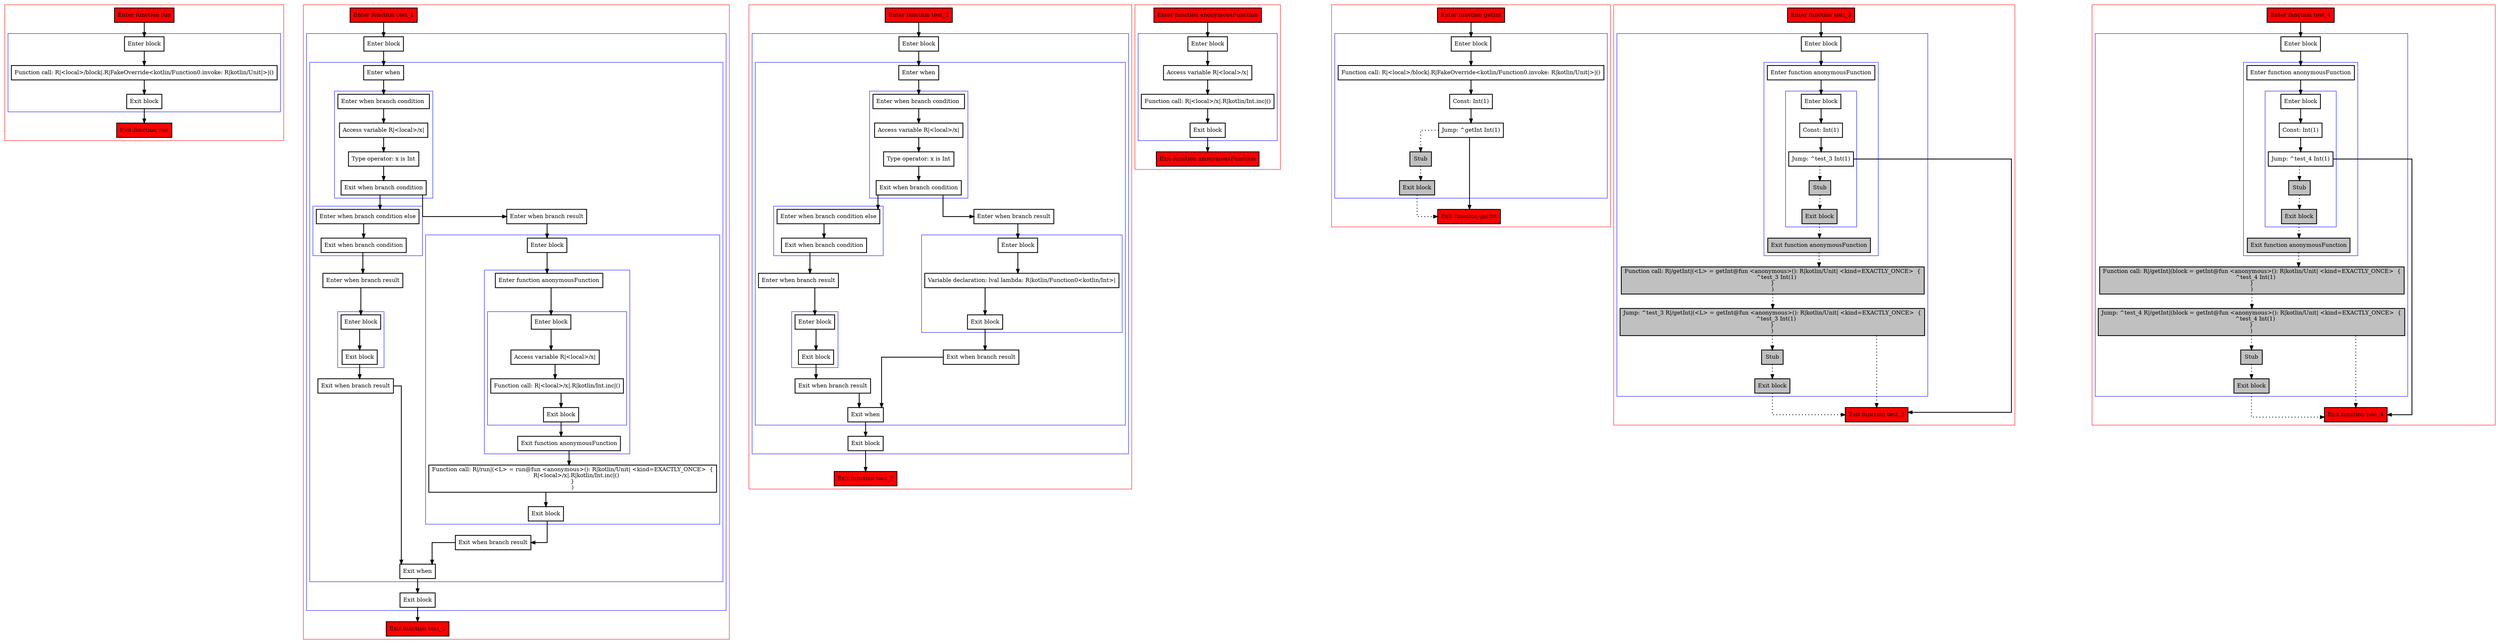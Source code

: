 digraph lambdas_kt {
  graph [splines=ortho nodesep=3]
  node [shape=box penwidth=2]
  edge [penwidth=2]

  subgraph cluster_0 {
    color=red
    0 [label="Enter function run" style="filled" fillcolor=red];
    subgraph cluster_1 {
      color=blue
      1 [label="Enter block"];
      2 [label="Function call: R|<local>/block|.R|FakeOverride<kotlin/Function0.invoke: R|kotlin/Unit|>|()"];
      3 [label="Exit block"];
    }
    4 [label="Exit function run" style="filled" fillcolor=red];
  }

  0 -> {1};
  1 -> {2};
  2 -> {3};
  3 -> {4};

  subgraph cluster_2 {
    color=red
    5 [label="Enter function test_1" style="filled" fillcolor=red];
    subgraph cluster_3 {
      color=blue
      6 [label="Enter block"];
      subgraph cluster_4 {
        color=blue
        7 [label="Enter when"];
        subgraph cluster_5 {
          color=blue
          8 [label="Enter when branch condition "];
          9 [label="Access variable R|<local>/x|"];
          10 [label="Type operator: x is Int"];
          11 [label="Exit when branch condition"];
        }
        subgraph cluster_6 {
          color=blue
          12 [label="Enter when branch condition else"];
          13 [label="Exit when branch condition"];
        }
        14 [label="Enter when branch result"];
        subgraph cluster_7 {
          color=blue
          15 [label="Enter block"];
          16 [label="Exit block"];
        }
        17 [label="Exit when branch result"];
        18 [label="Enter when branch result"];
        subgraph cluster_8 {
          color=blue
          19 [label="Enter block"];
          subgraph cluster_9 {
            color=blue
            20 [label="Enter function anonymousFunction"];
            subgraph cluster_10 {
              color=blue
              21 [label="Enter block"];
              22 [label="Access variable R|<local>/x|"];
              23 [label="Function call: R|<local>/x|.R|kotlin/Int.inc|()"];
              24 [label="Exit block"];
            }
            25 [label="Exit function anonymousFunction"];
          }
          26 [label="Function call: R|/run|(<L> = run@fun <anonymous>(): R|kotlin/Unit| <kind=EXACTLY_ONCE>  {
    R|<local>/x|.R|kotlin/Int.inc|()
}
)"];
          27 [label="Exit block"];
        }
        28 [label="Exit when branch result"];
        29 [label="Exit when"];
      }
      30 [label="Exit block"];
    }
    31 [label="Exit function test_1" style="filled" fillcolor=red];
  }

  5 -> {6};
  6 -> {7};
  7 -> {8};
  8 -> {9};
  9 -> {10};
  10 -> {11};
  11 -> {18 12};
  12 -> {13};
  13 -> {14};
  14 -> {15};
  15 -> {16};
  16 -> {17};
  17 -> {29};
  18 -> {19};
  19 -> {20};
  20 -> {21};
  21 -> {22};
  22 -> {23};
  23 -> {24};
  24 -> {25};
  25 -> {26};
  26 -> {27};
  27 -> {28};
  28 -> {29};
  29 -> {30};
  30 -> {31};

  subgraph cluster_11 {
    color=red
    32 [label="Enter function test_2" style="filled" fillcolor=red];
    subgraph cluster_12 {
      color=blue
      33 [label="Enter block"];
      subgraph cluster_13 {
        color=blue
        34 [label="Enter when"];
        subgraph cluster_14 {
          color=blue
          35 [label="Enter when branch condition "];
          36 [label="Access variable R|<local>/x|"];
          37 [label="Type operator: x is Int"];
          38 [label="Exit when branch condition"];
        }
        subgraph cluster_15 {
          color=blue
          39 [label="Enter when branch condition else"];
          40 [label="Exit when branch condition"];
        }
        41 [label="Enter when branch result"];
        subgraph cluster_16 {
          color=blue
          42 [label="Enter block"];
          43 [label="Exit block"];
        }
        44 [label="Exit when branch result"];
        45 [label="Enter when branch result"];
        subgraph cluster_17 {
          color=blue
          46 [label="Enter block"];
          47 [label="Variable declaration: lval lambda: R|kotlin/Function0<kotlin/Int>|"];
          48 [label="Exit block"];
        }
        49 [label="Exit when branch result"];
        50 [label="Exit when"];
      }
      51 [label="Exit block"];
    }
    52 [label="Exit function test_2" style="filled" fillcolor=red];
  }

  32 -> {33};
  33 -> {34};
  34 -> {35};
  35 -> {36};
  36 -> {37};
  37 -> {38};
  38 -> {45 39};
  39 -> {40};
  40 -> {41};
  41 -> {42};
  42 -> {43};
  43 -> {44};
  44 -> {50};
  45 -> {46};
  46 -> {47};
  47 -> {48};
  48 -> {49};
  49 -> {50};
  50 -> {51};
  51 -> {52};

  subgraph cluster_18 {
    color=red
    53 [label="Enter function anonymousFunction" style="filled" fillcolor=red];
    subgraph cluster_19 {
      color=blue
      54 [label="Enter block"];
      55 [label="Access variable R|<local>/x|"];
      56 [label="Function call: R|<local>/x|.R|kotlin/Int.inc|()"];
      57 [label="Exit block"];
    }
    58 [label="Exit function anonymousFunction" style="filled" fillcolor=red];
  }

  53 -> {54};
  54 -> {55};
  55 -> {56};
  56 -> {57};
  57 -> {58};

  subgraph cluster_20 {
    color=red
    59 [label="Enter function getInt" style="filled" fillcolor=red];
    subgraph cluster_21 {
      color=blue
      60 [label="Enter block"];
      61 [label="Function call: R|<local>/block|.R|FakeOverride<kotlin/Function0.invoke: R|kotlin/Unit|>|()"];
      62 [label="Const: Int(1)"];
      63 [label="Jump: ^getInt Int(1)"];
      64 [label="Stub" style="filled" fillcolor=gray];
      65 [label="Exit block" style="filled" fillcolor=gray];
    }
    66 [label="Exit function getInt" style="filled" fillcolor=red];
  }

  59 -> {60};
  60 -> {61};
  61 -> {62};
  62 -> {63};
  63 -> {66};
  63 -> {64} [style=dotted];
  64 -> {65} [style=dotted];
  65 -> {66} [style=dotted];

  subgraph cluster_22 {
    color=red
    67 [label="Enter function test_3" style="filled" fillcolor=red];
    subgraph cluster_23 {
      color=blue
      68 [label="Enter block"];
      subgraph cluster_24 {
        color=blue
        69 [label="Enter function anonymousFunction"];
        subgraph cluster_25 {
          color=blue
          70 [label="Enter block"];
          71 [label="Const: Int(1)"];
          72 [label="Jump: ^test_3 Int(1)"];
          73 [label="Stub" style="filled" fillcolor=gray];
          74 [label="Exit block" style="filled" fillcolor=gray];
        }
        75 [label="Exit function anonymousFunction" style="filled" fillcolor=gray];
      }
      76 [label="Function call: R|/getInt|(<L> = getInt@fun <anonymous>(): R|kotlin/Unit| <kind=EXACTLY_ONCE>  {
    ^test_3 Int(1)
}
)" style="filled" fillcolor=gray];
      77 [label="Jump: ^test_3 R|/getInt|(<L> = getInt@fun <anonymous>(): R|kotlin/Unit| <kind=EXACTLY_ONCE>  {
    ^test_3 Int(1)
}
)" style="filled" fillcolor=gray];
      78 [label="Stub" style="filled" fillcolor=gray];
      79 [label="Exit block" style="filled" fillcolor=gray];
    }
    80 [label="Exit function test_3" style="filled" fillcolor=red];
  }

  67 -> {68};
  68 -> {69};
  69 -> {70};
  70 -> {71};
  71 -> {72};
  72 -> {80};
  72 -> {73} [style=dotted];
  73 -> {74} [style=dotted];
  74 -> {75} [style=dotted];
  75 -> {76} [style=dotted];
  76 -> {77} [style=dotted];
  77 -> {80 78} [style=dotted];
  78 -> {79} [style=dotted];
  79 -> {80} [style=dotted];

  subgraph cluster_26 {
    color=red
    81 [label="Enter function test_4" style="filled" fillcolor=red];
    subgraph cluster_27 {
      color=blue
      82 [label="Enter block"];
      subgraph cluster_28 {
        color=blue
        83 [label="Enter function anonymousFunction"];
        subgraph cluster_29 {
          color=blue
          84 [label="Enter block"];
          85 [label="Const: Int(1)"];
          86 [label="Jump: ^test_4 Int(1)"];
          87 [label="Stub" style="filled" fillcolor=gray];
          88 [label="Exit block" style="filled" fillcolor=gray];
        }
        89 [label="Exit function anonymousFunction" style="filled" fillcolor=gray];
      }
      90 [label="Function call: R|/getInt|(block = getInt@fun <anonymous>(): R|kotlin/Unit| <kind=EXACTLY_ONCE>  {
    ^test_4 Int(1)
}
)" style="filled" fillcolor=gray];
      91 [label="Jump: ^test_4 R|/getInt|(block = getInt@fun <anonymous>(): R|kotlin/Unit| <kind=EXACTLY_ONCE>  {
    ^test_4 Int(1)
}
)" style="filled" fillcolor=gray];
      92 [label="Stub" style="filled" fillcolor=gray];
      93 [label="Exit block" style="filled" fillcolor=gray];
    }
    94 [label="Exit function test_4" style="filled" fillcolor=red];
  }

  81 -> {82};
  82 -> {83};
  83 -> {84};
  84 -> {85};
  85 -> {86};
  86 -> {94};
  86 -> {87} [style=dotted];
  87 -> {88} [style=dotted];
  88 -> {89} [style=dotted];
  89 -> {90} [style=dotted];
  90 -> {91} [style=dotted];
  91 -> {94 92} [style=dotted];
  92 -> {93} [style=dotted];
  93 -> {94} [style=dotted];

}
